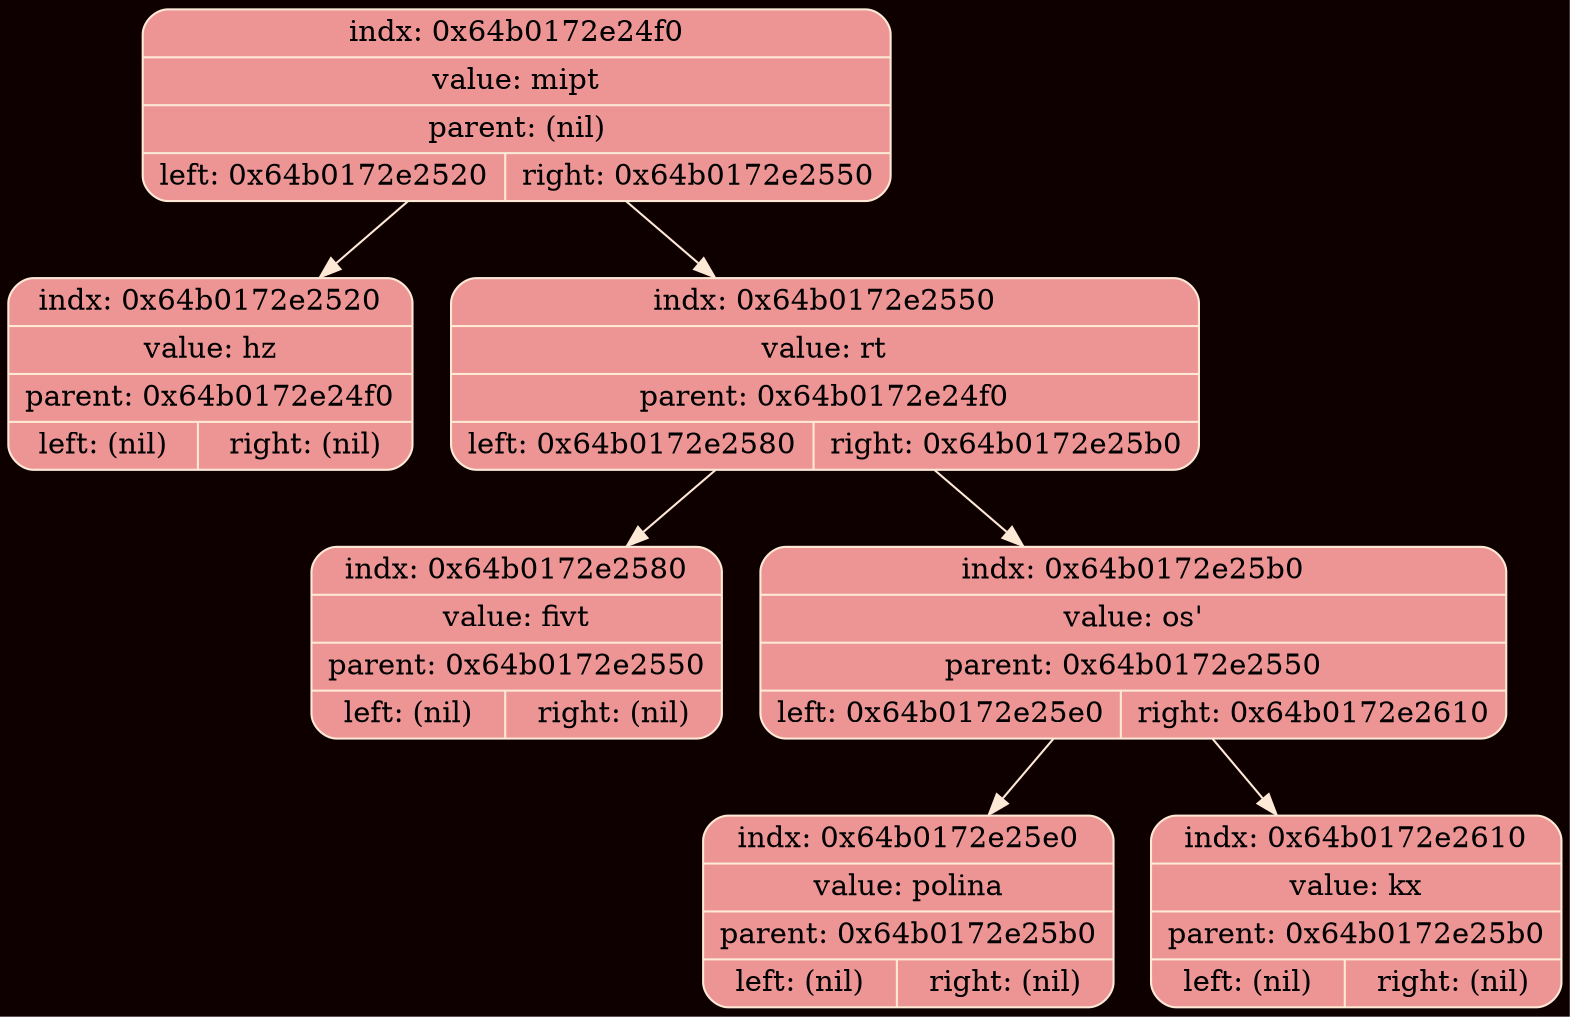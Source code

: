 digraph Tree {
	rankdir = TB;
	node [shape = record];
	edge[color = "#FEE8D6"];
	bgcolor = "#0F0000";
	node0x64b0172e24f0 [color = "#FEE8D6", shape = Mrecord, style = filled, fillcolor = "#EC9594", label = "{indx: 0x64b0172e24f0 | value: mipt | parent: (nil) | { left: 0x64b0172e2520 | right: 0x64b0172e2550}}"];
		node0x64b0172e24f0 -> node0x64b0172e2520
	node0x64b0172e2520 [color = "#FEE8D6", shape = Mrecord, style = filled, fillcolor = "#EC9594", label = "{indx: 0x64b0172e2520 | value: hz | parent: 0x64b0172e24f0 | { left: (nil) | right: (nil)}}"];
		node0x64b0172e24f0 -> node0x64b0172e2550
	node0x64b0172e2550 [color = "#FEE8D6", shape = Mrecord, style = filled, fillcolor = "#EC9594", label = "{indx: 0x64b0172e2550 | value: rt | parent: 0x64b0172e24f0 | { left: 0x64b0172e2580 | right: 0x64b0172e25b0}}"];
		node0x64b0172e2550 -> node0x64b0172e2580
	node0x64b0172e2580 [color = "#FEE8D6", shape = Mrecord, style = filled, fillcolor = "#EC9594", label = "{indx: 0x64b0172e2580 | value: fivt | parent: 0x64b0172e2550 | { left: (nil) | right: (nil)}}"];
		node0x64b0172e2550 -> node0x64b0172e25b0
	node0x64b0172e25b0 [color = "#FEE8D6", shape = Mrecord, style = filled, fillcolor = "#EC9594", label = "{indx: 0x64b0172e25b0 | value: os' | parent: 0x64b0172e2550 | { left: 0x64b0172e25e0 | right: 0x64b0172e2610}}"];
		node0x64b0172e25b0 -> node0x64b0172e25e0
	node0x64b0172e25e0 [color = "#FEE8D6", shape = Mrecord, style = filled, fillcolor = "#EC9594", label = "{indx: 0x64b0172e25e0 | value: polina | parent: 0x64b0172e25b0 | { left: (nil) | right: (nil)}}"];
		node0x64b0172e25b0 -> node0x64b0172e2610
	node0x64b0172e2610 [color = "#FEE8D6", shape = Mrecord, style = filled, fillcolor = "#EC9594", label = "{indx: 0x64b0172e2610 | value: kx | parent: 0x64b0172e25b0 | { left: (nil) | right: (nil)}}"];
}
